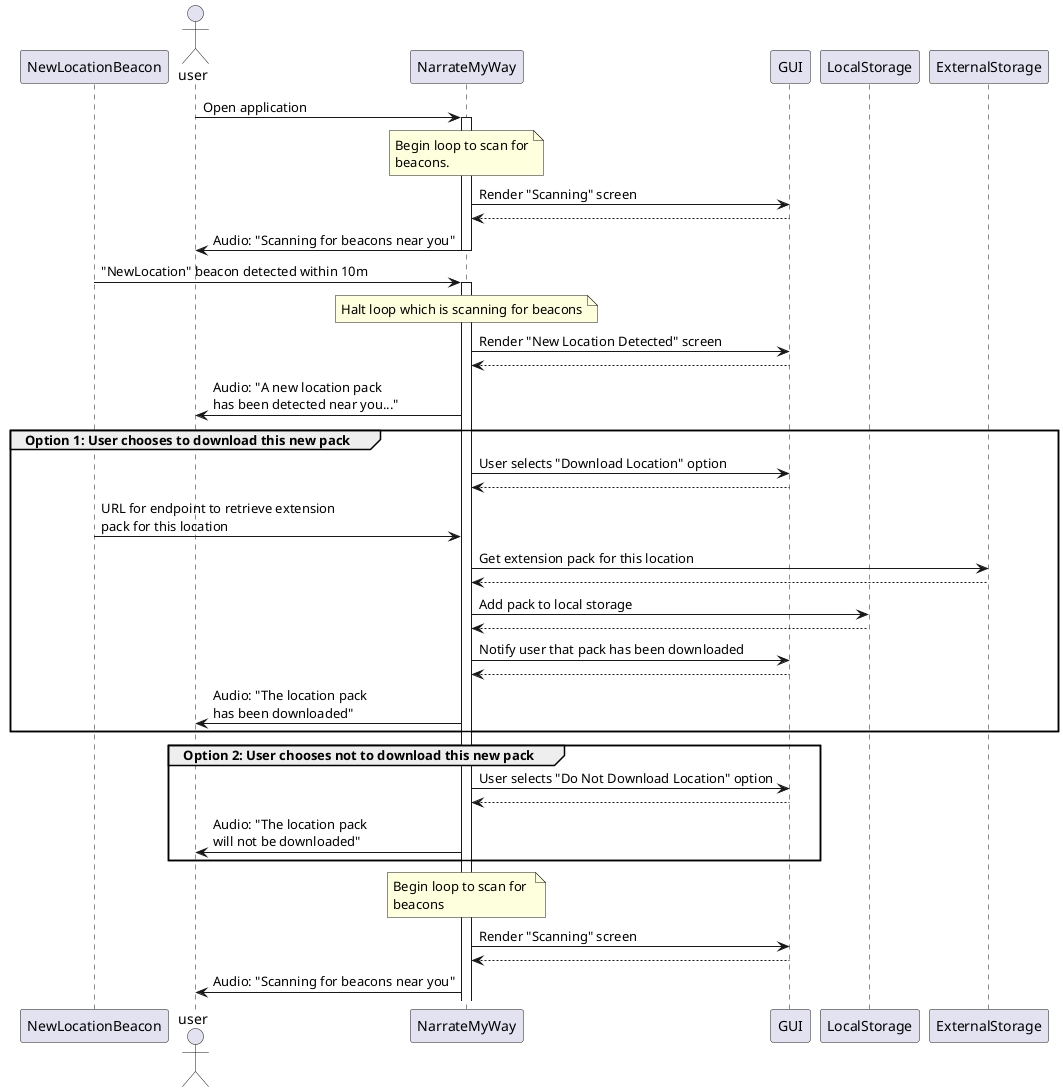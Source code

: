 @startuml TestUML
participant NewLocationBeacon
actor user
participant NarrateMyWay
participant GUI
participant LocalStorage
participant ExternalStorage


user->NarrateMyWay : Open application
activate NarrateMyWay
note over NarrateMyWay
    Begin loop to scan for
    beacons.     
end note
NarrateMyWay->GUI : Render "Scanning" screen
NarrateMyWay<--GUI
user <- NarrateMyWay : Audio: "Scanning for beacons near you"

deactivate NarrateMyWay

NarrateMyWay <- NewLocationBeacon : "NewLocation" beacon detected within 10m

note over NarrateMyWay
    Halt loop which is scanning for beacons
end note

activate NarrateMyWay

NarrateMyWay -> GUI : Render "New Location Detected" screen
NarrateMyWay <-- GUI
user <- NarrateMyWay : Audio: "A new location pack \nhas been detected near you..."

group Option 1: User chooses to download this new pack
NarrateMyWay -> GUI : User selects "Download Location" option
NarrateMyWay <-- GUI
NarrateMyWay <- NewLocationBeacon : URL for endpoint to retrieve extension \npack for this location
NarrateMyWay -> ExternalStorage : Get extension pack for this location
NarrateMyWay <-- ExternalStorage
NarrateMyWay -> LocalStorage : Add pack to local storage
NarrateMyWay <-- LocalStorage
NarrateMyWay -> GUI : Notify user that pack has been downloaded
NarrateMyWay <-- GUI
user <- NarrateMyWay : Audio: "The location pack \nhas been downloaded"
end

group Option 2: User chooses not to download this new pack
NarrateMyWay -> GUI : User selects "Do Not Download Location" option
NarrateMyWay <-- GUI
user <- NarrateMyWay : Audio: "The location pack \nwill not be downloaded"
end

note over NarrateMyWay
    Begin loop to scan for 
    beacons
end note

NarrateMyWay -> GUI : Render "Scanning" screen
NarrateMyWay <-- GUI
user <- NarrateMyWay : Audio: "Scanning for beacons near you"

@enduml